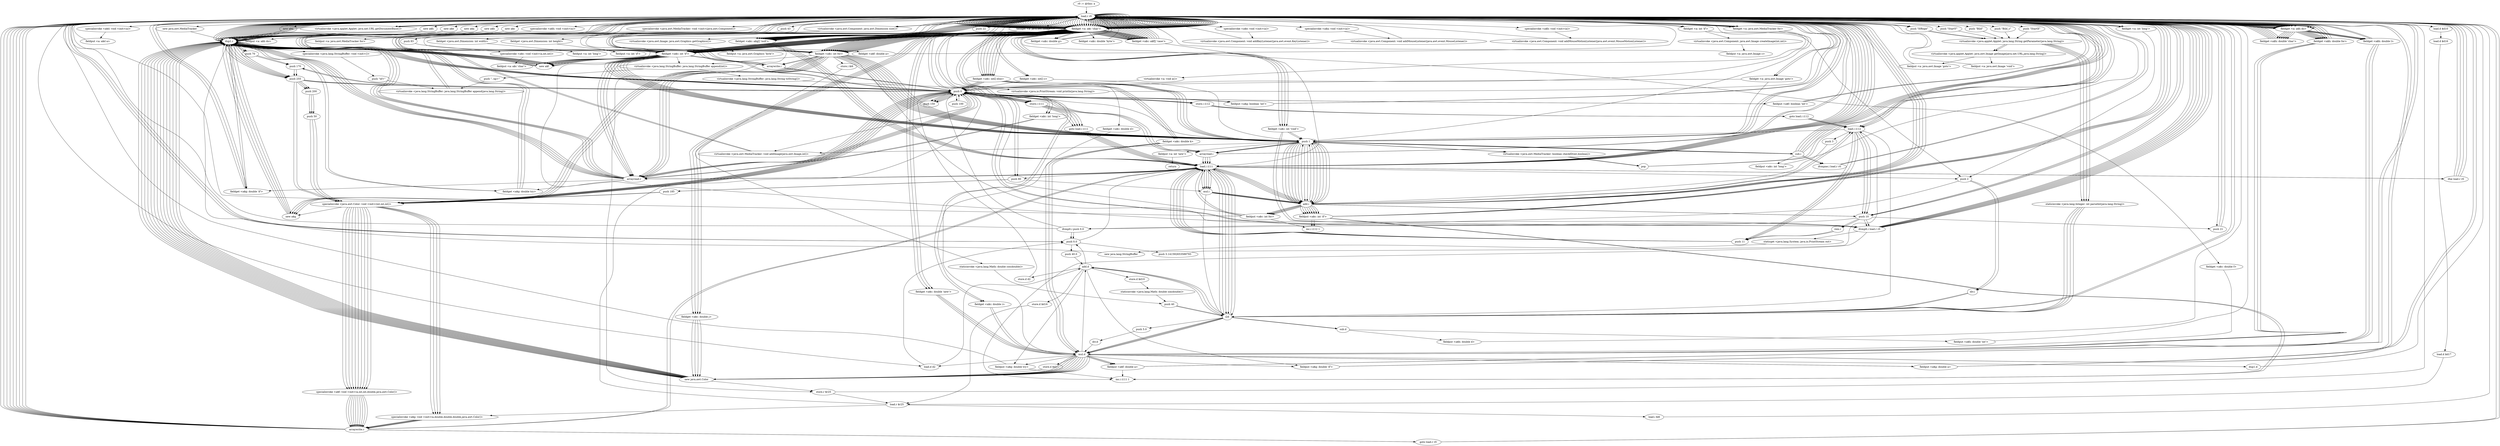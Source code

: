 digraph "" {
    "r0 := @this: a"
    "load.r r0"
    "r0 := @this: a"->"load.r r0";
    "load.r r0"->"load.r r0";
    "virtualinvoke <java.awt.Component: java.awt.Dimension size()>"
    "load.r r0"->"virtualinvoke <java.awt.Component: java.awt.Dimension size()>";
    "fieldget <java.awt.Dimension: int width>"
    "virtualinvoke <java.awt.Component: java.awt.Dimension size()>"->"fieldget <java.awt.Dimension: int width>";
    "fieldput <a: int 'long'>"
    "fieldget <java.awt.Dimension: int width>"->"fieldput <a: int 'long'>";
    "fieldput <a: int 'long'>"->"load.r r0";
    "load.r r0"->"load.r r0";
    "load.r r0"->"virtualinvoke <java.awt.Component: java.awt.Dimension size()>";
    "fieldget <java.awt.Dimension: int height>"
    "virtualinvoke <java.awt.Component: java.awt.Dimension size()>"->"fieldget <java.awt.Dimension: int height>";
    "fieldput <a: int 'if'>"
    "fieldget <java.awt.Dimension: int height>"->"fieldput <a: int 'if'>";
    "fieldput <a: int 'if'>"->"load.r r0";
    "new a$d"
    "load.r r0"->"new a$d";
    "dup1.r"
    "new a$d"->"dup1.r";
    "dup1.r"->"load.r r0";
    "specialinvoke <a$d: void <init>(a)>"
    "load.r r0"->"specialinvoke <a$d: void <init>(a)>";
    "fieldput <a: a$d a>"
    "specialinvoke <a$d: void <init>(a)>"->"fieldput <a: a$d a>";
    "fieldput <a: a$d a>"->"load.r r0";
    "load.r r0"->"load.r r0";
    "load.r r0"->"load.r r0";
    "fieldget <a: int 'long'>"
    "load.r r0"->"fieldget <a: int 'long'>";
    "fieldget <a: int 'long'>"->"load.r r0";
    "fieldget <a: int 'if'>"
    "load.r r0"->"fieldget <a: int 'if'>";
    "virtualinvoke <java.awt.Component: java.awt.Image createImage(int,int)>"
    "fieldget <a: int 'if'>"->"virtualinvoke <java.awt.Component: java.awt.Image createImage(int,int)>";
    "fieldput <a: java.awt.Image c>"
    "virtualinvoke <java.awt.Component: java.awt.Image createImage(int,int)>"->"fieldput <a: java.awt.Image c>";
    "fieldput <a: java.awt.Image c>"->"load.r r0";
    "load.r r0"->"load.r r0";
    "fieldget <a: java.awt.Image c>"
    "load.r r0"->"fieldget <a: java.awt.Image c>";
    "virtualinvoke <java.awt.Image: java.awt.Graphics getGraphics()>"
    "fieldget <a: java.awt.Image c>"->"virtualinvoke <java.awt.Image: java.awt.Graphics getGraphics()>";
    "fieldput <a: java.awt.Graphics 'byte'>"
    "virtualinvoke <java.awt.Image: java.awt.Graphics getGraphics()>"->"fieldput <a: java.awt.Graphics 'byte'>";
    "fieldput <a: java.awt.Graphics 'byte'>"->"load.r r0";
    "new a$h"
    "load.r r0"->"new a$h";
    "new a$h"->"dup1.r";
    "dup1.r"->"load.r r0";
    "specialinvoke <a$h: void <init>(a)>"
    "load.r r0"->"specialinvoke <a$h: void <init>(a)>";
    "fieldput <a: a$h do>"
    "specialinvoke <a$h: void <init>(a)>"->"fieldput <a: a$h do>";
    "fieldput <a: a$h do>"->"load.r r0";
    "new a$c"
    "load.r r0"->"new a$c";
    "new a$c"->"dup1.r";
    "dup1.r"->"load.r r0";
    "push 43"
    "load.r r0"->"push 43";
    "push 83"
    "push 43"->"push 83";
    "specialinvoke <a$c: void <init>(a,int,int)>"
    "push 83"->"specialinvoke <a$c: void <init>(a,int,int)>";
    "fieldput <a: a$c 'char'>"
    "specialinvoke <a$c: void <init>(a,int,int)>"->"fieldput <a: a$c 'char'>";
    "fieldput <a: a$c 'char'>"->"load.r r0";
    "new java.awt.MediaTracker"
    "load.r r0"->"new java.awt.MediaTracker";
    "new java.awt.MediaTracker"->"dup1.r";
    "dup1.r"->"load.r r0";
    "specialinvoke <java.awt.MediaTracker: void <init>(java.awt.Component)>"
    "load.r r0"->"specialinvoke <java.awt.MediaTracker: void <init>(java.awt.Component)>";
    "fieldput <a: java.awt.MediaTracker for>"
    "specialinvoke <java.awt.MediaTracker: void <init>(java.awt.Component)>"->"fieldput <a: java.awt.MediaTracker for>";
    "fieldput <a: java.awt.MediaTracker for>"->"load.r r0";
    "load.r r0"->"load.r r0";
    "load.r r0"->"load.r r0";
    "virtualinvoke <java.applet.Applet: java.net.URL getDocumentBase()>"
    "load.r r0"->"virtualinvoke <java.applet.Applet: java.net.URL getDocumentBase()>";
    "virtualinvoke <java.applet.Applet: java.net.URL getDocumentBase()>"->"load.r r0";
    "push \"Bild\""
    "load.r r0"->"push \"Bild\"";
    "virtualinvoke <java.applet.Applet: java.lang.String getParameter(java.lang.String)>"
    "push \"Bild\""->"virtualinvoke <java.applet.Applet: java.lang.String getParameter(java.lang.String)>";
    "virtualinvoke <java.applet.Applet: java.awt.Image getImage(java.net.URL,java.lang.String)>"
    "virtualinvoke <java.applet.Applet: java.lang.String getParameter(java.lang.String)>"->"virtualinvoke <java.applet.Applet: java.awt.Image getImage(java.net.URL,java.lang.String)>";
    "fieldput <a: java.awt.Image 'goto'>"
    "virtualinvoke <java.applet.Applet: java.awt.Image getImage(java.net.URL,java.lang.String)>"->"fieldput <a: java.awt.Image 'goto'>";
    "fieldput <a: java.awt.Image 'goto'>"->"load.r r0";
    "fieldget <a: java.awt.MediaTracker for>"
    "load.r r0"->"fieldget <a: java.awt.MediaTracker for>";
    "fieldget <a: java.awt.MediaTracker for>"->"load.r r0";
    "fieldget <a: java.awt.Image 'goto'>"
    "load.r r0"->"fieldget <a: java.awt.Image 'goto'>";
    "push 0"
    "fieldget <a: java.awt.Image 'goto'>"->"push 0";
    "virtualinvoke <java.awt.MediaTracker: void addImage(java.awt.Image,int)>"
    "push 0"->"virtualinvoke <java.awt.MediaTracker: void addImage(java.awt.Image,int)>";
    "virtualinvoke <java.awt.MediaTracker: void addImage(java.awt.Image,int)>"->"load.r r0";
    "load.r r0"->"fieldget <a: java.awt.MediaTracker for>";
    "fieldget <a: java.awt.MediaTracker for>"->"push 0";
    "push 1"
    "push 0"->"push 1";
    "virtualinvoke <java.awt.MediaTracker: boolean checkID(int,boolean)>"
    "push 1"->"virtualinvoke <java.awt.MediaTracker: boolean checkID(int,boolean)>";
    "pop"
    "virtualinvoke <java.awt.MediaTracker: boolean checkID(int,boolean)>"->"pop";
    "pop"->"load.r r0";
    "load.r r0"->"load.r r0";
    "load.r r0"->"load.r r0";
    "load.r r0"->"virtualinvoke <java.applet.Applet: java.net.URL getDocumentBase()>";
    "virtualinvoke <java.applet.Applet: java.net.URL getDocumentBase()>"->"load.r r0";
    "push \"Bild_c\""
    "load.r r0"->"push \"Bild_c\"";
    "push \"Bild_c\""->"virtualinvoke <java.applet.Applet: java.lang.String getParameter(java.lang.String)>";
    "virtualinvoke <java.applet.Applet: java.lang.String getParameter(java.lang.String)>"->"virtualinvoke <java.applet.Applet: java.awt.Image getImage(java.net.URL,java.lang.String)>";
    "fieldput <a: java.awt.Image 'void'>"
    "virtualinvoke <java.applet.Applet: java.awt.Image getImage(java.net.URL,java.lang.String)>"->"fieldput <a: java.awt.Image 'void'>";
    "fieldput <a: java.awt.Image 'void'>"->"load.r r0";
    "load.r r0"->"fieldget <a: java.awt.MediaTracker for>";
    "fieldget <a: java.awt.MediaTracker for>"->"load.r r0";
    "load.r r0"->"fieldget <a: java.awt.Image 'goto'>";
    "fieldget <a: java.awt.Image 'goto'>"->"push 1";
    "push 1"->"virtualinvoke <java.awt.MediaTracker: void addImage(java.awt.Image,int)>";
    "virtualinvoke <java.awt.MediaTracker: void addImage(java.awt.Image,int)>"->"load.r r0";
    "load.r r0"->"fieldget <a: java.awt.MediaTracker for>";
    "fieldget <a: java.awt.MediaTracker for>"->"push 1";
    "push 1"->"push 1";
    "push 1"->"virtualinvoke <java.awt.MediaTracker: boolean checkID(int,boolean)>";
    "virtualinvoke <java.awt.MediaTracker: boolean checkID(int,boolean)>"->"pop";
    "pop"->"load.r r0";
    "virtualinvoke <a: void a()>"
    "load.r r0"->"virtualinvoke <a: void a()>";
    "virtualinvoke <a: void a()>"->"push 0";
    "store.i i111"
    "push 0"->"store.i i111";
    "goto load.i i111"
    "store.i i111"->"goto load.i i111";
    "load.i i111"
    "goto load.i i111"->"load.i i111";
    "push 2"
    "load.i i111"->"push 2";
    "ifcmplt.i push 0.0"
    "push 2"->"ifcmplt.i push 0.0";
    "ifcmplt.i push 0.0"->"load.r r0";
    "fieldget <a: a$c 'char'>"
    "load.r r0"->"fieldget <a: a$c 'char'>";
    "fieldget <a$c: a$g[] 'null'>"
    "fieldget <a: a$c 'char'>"->"fieldget <a$c: a$g[] 'null'>";
    "fieldget <a$c: a$g[] 'null'>"->"load.r r0";
    "load.r r0"->"fieldget <a: a$c 'char'>";
    "fieldget <a$c: int for>"
    "fieldget <a: a$c 'char'>"->"fieldget <a$c: int for>";
    "new a$g"
    "fieldget <a$c: int for>"->"new a$g";
    "new a$g"->"dup1.r";
    "dup1.r"->"load.r r0";
    "push 0.0"
    "load.r r0"->"push 0.0";
    "push 40.0"
    "push 0.0"->"push 40.0";
    "add.d"
    "push 40.0"->"add.d";
    "add.d"->"push 0.0";
    "push 0.0"->"load.r r0";
    "fieldget <a: a$h do>"
    "load.r r0"->"fieldget <a: a$h do>";
    "fieldget <a$h: double for>"
    "fieldget <a: a$h do>"->"fieldget <a$h: double for>";
    "fieldget <a$h: double for>"->"load.r r0";
    "load.r r0"->"fieldget <a: a$c 'char'>";
    "fieldget <a$c: double f>"
    "fieldget <a: a$c 'char'>"->"fieldget <a$c: double f>";
    "mul.d"
    "fieldget <a$c: double f>"->"mul.d";
    "new java.awt.Color"
    "mul.d"->"new java.awt.Color";
    "new java.awt.Color"->"dup1.r";
    "dup1.r"->"push 0";
    "push 150"
    "push 0"->"push 150";
    "push 150"->"push 0";
    "specialinvoke <java.awt.Color: void <init>(int,int,int)>"
    "push 0"->"specialinvoke <java.awt.Color: void <init>(int,int,int)>";
    "specialinvoke <a$g: void <init>(a,double,double,double,java.awt.Color)>"
    "specialinvoke <java.awt.Color: void <init>(int,int,int)>"->"specialinvoke <a$g: void <init>(a,double,double,double,java.awt.Color)>";
    "arraywrite.r"
    "specialinvoke <a$g: void <init>(a,double,double,double,java.awt.Color)>"->"arraywrite.r";
    "arraywrite.r"->"load.r r0";
    "load.r r0"->"fieldget <a: a$c 'char'>";
    "fieldget <a: a$c 'char'>"->"dup1.r";
    "dup1.r"->"fieldget <a$c: int for>";
    "fieldget <a$c: int for>"->"push 1";
    "add.i"
    "push 1"->"add.i";
    "fieldput <a$c: int for>"
    "add.i"->"fieldput <a$c: int for>";
    "fieldput <a$c: int for>"->"load.r r0";
    "load.r r0"->"fieldget <a: a$c 'char'>";
    "fieldget <a: a$c 'char'>"->"load.r r0";
    "load.r r0"->"fieldget <a: a$c 'char'>";
    "fieldget <a: a$c 'char'>"->"fieldget <a$c: int for>";
    "fieldget <a$c: int for>"->"push 1";
    "sub.i"
    "push 1"->"sub.i";
    "fieldput <a$c: int 'long'>"
    "sub.i"->"fieldput <a$c: int 'long'>";
    "fieldput <a$c: int 'long'>"->"load.r r0";
    "load.r r0"->"fieldget <a: a$c 'char'>";
    "fieldget <a$c: a$f[] 'case'>"
    "fieldget <a: a$c 'char'>"->"fieldget <a$c: a$f[] 'case'>";
    "fieldget <a$c: a$f[] 'case'>"->"load.r r0";
    "load.r r0"->"fieldget <a: a$c 'char'>";
    "fieldget <a$c: int 'if'>"
    "fieldget <a: a$c 'char'>"->"fieldget <a$c: int 'if'>";
    "new a$f"
    "fieldget <a$c: int 'if'>"->"new a$f";
    "new a$f"->"dup1.r";
    "dup1.r"->"load.r r0";
    "push 10"
    "load.r r0"->"push 10";
    "push 10"->"load.r r0";
    "load.r r0"->"fieldget <a: a$c 'char'>";
    "fieldget <a: a$c 'char'>"->"fieldget <a$c: int for>";
    "fieldget <a$c: int for>"->"push 1";
    "push 1"->"sub.i";
    "sub.i"->"load.r r0";
    "load.r r0"->"fieldget <a: a$h do>";
    "fieldget <a$h: double 'char'>"
    "fieldget <a: a$h do>"->"fieldget <a$h: double 'char'>";
    "fieldget <a$h: double 'char'>"->"load.r r0";
    "load.r r0"->"fieldget <a: a$c 'char'>";
    "fieldget <a$c: double 'new'>"
    "fieldget <a: a$c 'char'>"->"fieldget <a$c: double 'new'>";
    "fieldget <a$c: double 'new'>"->"mul.d";
    "mul.d"->"new java.awt.Color";
    "new java.awt.Color"->"dup1.r";
    "push 255"
    "dup1.r"->"push 255";
    "push 255"->"push 0";
    "push 0"->"push 0";
    "push 0"->"specialinvoke <java.awt.Color: void <init>(int,int,int)>";
    "specialinvoke <a$f: void <init>(a,int,int,double,java.awt.Color)>"
    "specialinvoke <java.awt.Color: void <init>(int,int,int)>"->"specialinvoke <a$f: void <init>(a,int,int,double,java.awt.Color)>";
    "specialinvoke <a$f: void <init>(a,int,int,double,java.awt.Color)>"->"arraywrite.r";
    "arraywrite.r"->"load.r r0";
    "load.r r0"->"fieldget <a: a$c 'char'>";
    "fieldget <a: a$c 'char'>"->"dup1.r";
    "dup1.r"->"fieldget <a$c: int 'if'>";
    "fieldget <a$c: int 'if'>"->"push 1";
    "push 1"->"add.i";
    "fieldput <a$c: int 'if'>"
    "add.i"->"fieldput <a$c: int 'if'>";
    "fieldput <a$c: int 'if'>"->"load.r r0";
    "load.r r0"->"fieldget <a: a$c 'char'>";
    "fieldget <a: a$c 'char'>"->"fieldget <a$c: a$f[] 'case'>";
    "fieldget <a$c: a$f[] 'case'>"->"load.r r0";
    "load.r r0"->"fieldget <a: a$c 'char'>";
    "fieldget <a: a$c 'char'>"->"fieldget <a$c: int 'if'>";
    "fieldget <a$c: int 'if'>"->"new a$f";
    "new a$f"->"dup1.r";
    "dup1.r"->"load.r r0";
    "push 21"
    "load.r r0"->"push 21";
    "push 21"->"load.r r0";
    "load.r r0"->"fieldget <a: a$c 'char'>";
    "fieldget <a: a$c 'char'>"->"fieldget <a$c: int for>";
    "fieldget <a$c: int for>"->"push 1";
    "push 1"->"sub.i";
    "sub.i"->"load.r r0";
    "load.r r0"->"fieldget <a: a$h do>";
    "fieldget <a: a$h do>"->"fieldget <a$h: double 'char'>";
    "fieldget <a$h: double 'char'>"->"load.r r0";
    "load.r r0"->"fieldget <a: a$c 'char'>";
    "fieldget <a: a$c 'char'>"->"fieldget <a$c: double 'new'>";
    "fieldget <a$c: double 'new'>"->"mul.d";
    "mul.d"->"new java.awt.Color";
    "new java.awt.Color"->"dup1.r";
    "dup1.r"->"push 255";
    "push 255"->"push 0";
    "push 0"->"push 0";
    "push 0"->"specialinvoke <java.awt.Color: void <init>(int,int,int)>";
    "specialinvoke <java.awt.Color: void <init>(int,int,int)>"->"specialinvoke <a$f: void <init>(a,int,int,double,java.awt.Color)>";
    "specialinvoke <a$f: void <init>(a,int,int,double,java.awt.Color)>"->"arraywrite.r";
    "arraywrite.r"->"load.r r0";
    "load.r r0"->"fieldget <a: a$c 'char'>";
    "fieldget <a: a$c 'char'>"->"dup1.r";
    "dup1.r"->"fieldget <a$c: int 'if'>";
    "fieldget <a$c: int 'if'>"->"push 1";
    "push 1"->"add.i";
    "add.i"->"fieldput <a$c: int 'if'>";
    "fieldput <a$c: int 'if'>"->"load.r r0";
    "load.r r0"->"fieldget <a: a$c 'char'>";
    "fieldget <a: a$c 'char'>"->"fieldget <a$c: a$f[] 'case'>";
    "fieldget <a$c: a$f[] 'case'>"->"load.r r0";
    "load.r r0"->"fieldget <a: a$c 'char'>";
    "fieldget <a: a$c 'char'>"->"fieldget <a$c: int 'if'>";
    "fieldget <a$c: int 'if'>"->"new a$f";
    "new a$f"->"dup1.r";
    "dup1.r"->"load.r r0";
    "load.r r0"->"push 10";
    "push 10"->"push 21";
    "push 21"->"load.r r0";
    "load.r r0"->"fieldget <a: a$h do>";
    "fieldget <a: a$h do>"->"fieldget <a$h: double 'char'>";
    "fieldget <a$h: double 'char'>"->"load.r r0";
    "load.r r0"->"fieldget <a: a$c 'char'>";
    "fieldget <a: a$c 'char'>"->"fieldget <a$c: double 'new'>";
    "fieldget <a$c: double 'new'>"->"mul.d";
    "mul.d"->"new java.awt.Color";
    "new java.awt.Color"->"dup1.r";
    "dup1.r"->"push 255";
    "push 255"->"push 0";
    "push 0"->"push 0";
    "push 0"->"specialinvoke <java.awt.Color: void <init>(int,int,int)>";
    "specialinvoke <java.awt.Color: void <init>(int,int,int)>"->"specialinvoke <a$f: void <init>(a,int,int,double,java.awt.Color)>";
    "specialinvoke <a$f: void <init>(a,int,int,double,java.awt.Color)>"->"arraywrite.r";
    "arraywrite.r"->"load.r r0";
    "load.r r0"->"fieldget <a: a$c 'char'>";
    "fieldget <a: a$c 'char'>"->"dup1.r";
    "dup1.r"->"fieldget <a$c: int 'if'>";
    "fieldget <a$c: int 'if'>"->"push 1";
    "push 1"->"add.i";
    "add.i"->"fieldput <a$c: int 'if'>";
    "fieldput <a$c: int 'if'>"->"load.r r0";
    "load.r r0"->"fieldget <a: a$c 'char'>";
    "fieldget <a$c: int[] else>"
    "fieldget <a: a$c 'char'>"->"fieldget <a$c: int[] else>";
    "fieldget <a$c: int[] else>"->"push 0";
    "push 0"->"load.r r0";
    "load.r r0"->"fieldget <a: a$c 'char'>";
    "fieldget <a: a$c 'char'>"->"fieldget <a$c: int for>";
    "arraywrite.i"
    "fieldget <a$c: int for>"->"arraywrite.i";
    "arraywrite.i"->"load.r r0";
    "load.r r0"->"fieldget <a: a$c 'char'>";
    "fieldget <a$c: int[] c>"
    "fieldget <a: a$c 'char'>"->"fieldget <a$c: int[] c>";
    "fieldget <a$c: int[] c>"->"push 0";
    "push 0"->"load.r r0";
    "load.r r0"->"fieldget <a: a$c 'char'>";
    "fieldget <a: a$c 'char'>"->"fieldget <a$c: int 'if'>";
    "fieldget <a$c: int 'if'>"->"arraywrite.i";
    "arraywrite.i"->"push 0";
    "push 0"->"store.i i111";
    "store.i i111"->"goto load.i i111";
    "goto load.i i111"->"load.i i111";
    "load.i i111"->"load.r r0";
    "load.r r0"->"fieldget <a: a$c 'char'>";
    "fieldget <a$c: int 'void'>"
    "fieldget <a: a$c 'char'>"->"fieldget <a$c: int 'void'>";
    "ifcmplt.i load.r r0"
    "fieldget <a$c: int 'void'>"->"ifcmplt.i load.r r0";
    "ifcmplt.i load.r r0"->"load.r r0";
    "load.r r0"->"fieldget <a: a$c 'char'>";
    "fieldget <a: a$c 'char'>"->"fieldget <a$c: int[] else>";
    "fieldget <a$c: int[] else>"->"push 1";
    "push 1"->"load.r r0";
    "load.r r0"->"fieldget <a: a$c 'char'>";
    "fieldget <a: a$c 'char'>"->"fieldget <a$c: int for>";
    "fieldget <a$c: int for>"->"arraywrite.i";
    "arraywrite.i"->"load.r r0";
    "load.r r0"->"fieldget <a: a$c 'char'>";
    "fieldget <a: a$c 'char'>"->"fieldget <a$c: int[] c>";
    "fieldget <a$c: int[] c>"->"push 1";
    "push 1"->"load.r r0";
    "load.r r0"->"fieldget <a: a$c 'char'>";
    "fieldget <a: a$c 'char'>"->"fieldget <a$c: int 'if'>";
    "fieldget <a$c: int 'if'>"->"arraywrite.i";
    "arraywrite.i"->"push 0";
    "push 0"->"store.i i111";
    "store.i i111"->"goto load.i i111";
    "goto load.i i111"->"load.i i111";
    "load.i i111"->"load.r r0";
    "load.r r0"->"fieldget <a: a$c 'char'>";
    "fieldget <a: a$c 'char'>"->"fieldget <a$c: int 'void'>";
    "fieldget <a$c: int 'void'>"->"ifcmplt.i load.r r0";
    "ifcmplt.i load.r r0"->"push 0";
    "push 0"->"store.i i111";
    "store.i i111"->"goto load.i i111";
    "goto load.i i111"->"load.i i111";
    "load.i i111"->"load.r r0";
    "load.r r0"->"fieldget <a: a$c 'char'>";
    "fieldget <a: a$c 'char'>"->"fieldget <a$c: int for>";
    "fieldget <a$c: int for>"->"ifcmplt.i load.r r0";
    "ifcmplt.i load.r r0"->"push 0";
    "push 0"->"store.i i111";
    "store.i i111"->"goto load.i i111";
    "goto load.i i111"->"load.i i111";
    "load.i i111"->"load.r r0";
    "load.r r0"->"fieldget <a: a$c 'char'>";
    "fieldget <a: a$c 'char'>"->"fieldget <a$c: int 'if'>";
    "fieldget <a$c: int 'if'>"->"ifcmplt.i load.r r0";
    "staticget <java.lang.System: java.io.PrintStream out>"
    "ifcmplt.i load.r r0"->"staticget <java.lang.System: java.io.PrintStream out>";
    "new java.lang.StringBuffer"
    "staticget <java.lang.System: java.io.PrintStream out>"->"new java.lang.StringBuffer";
    "new java.lang.StringBuffer"->"dup1.r";
    "specialinvoke <java.lang.StringBuffer: void <init>()>"
    "dup1.r"->"specialinvoke <java.lang.StringBuffer: void <init>()>";
    "push \"nf=\""
    "specialinvoke <java.lang.StringBuffer: void <init>()>"->"push \"nf=\"";
    "virtualinvoke <java.lang.StringBuffer: java.lang.StringBuffer append(java.lang.String)>"
    "push \"nf=\""->"virtualinvoke <java.lang.StringBuffer: java.lang.StringBuffer append(java.lang.String)>";
    "virtualinvoke <java.lang.StringBuffer: java.lang.StringBuffer append(java.lang.String)>"->"load.r r0";
    "load.r r0"->"fieldget <a: a$c 'char'>";
    "fieldget <a: a$c 'char'>"->"fieldget <a$c: int 'if'>";
    "virtualinvoke <java.lang.StringBuffer: java.lang.StringBuffer append(int)>"
    "fieldget <a$c: int 'if'>"->"virtualinvoke <java.lang.StringBuffer: java.lang.StringBuffer append(int)>";
    "push \", np=\""
    "virtualinvoke <java.lang.StringBuffer: java.lang.StringBuffer append(int)>"->"push \", np=\"";
    "push \", np=\""->"virtualinvoke <java.lang.StringBuffer: java.lang.StringBuffer append(java.lang.String)>";
    "virtualinvoke <java.lang.StringBuffer: java.lang.StringBuffer append(java.lang.String)>"->"load.r r0";
    "load.r r0"->"fieldget <a: a$c 'char'>";
    "fieldget <a: a$c 'char'>"->"fieldget <a$c: int for>";
    "fieldget <a$c: int for>"->"virtualinvoke <java.lang.StringBuffer: java.lang.StringBuffer append(int)>";
    "virtualinvoke <java.lang.StringBuffer: java.lang.String toString()>"
    "virtualinvoke <java.lang.StringBuffer: java.lang.StringBuffer append(int)>"->"virtualinvoke <java.lang.StringBuffer: java.lang.String toString()>";
    "virtualinvoke <java.io.PrintStream: void println(java.lang.String)>"
    "virtualinvoke <java.lang.StringBuffer: java.lang.String toString()>"->"virtualinvoke <java.io.PrintStream: void println(java.lang.String)>";
    "virtualinvoke <java.io.PrintStream: void println(java.lang.String)>"->"load.r r0";
    "load.r r0"->"fieldget <a: a$h do>";
    "fieldget <a: a$h do>"->"load.r r0";
    "load.r r0"->"fieldget <a: a$c 'char'>";
    "fieldget <a: a$c 'char'>"->"fieldget <a$c: a$g[] 'null'>";
    "fieldget <a$c: a$g[] 'null'>"->"load.r r0";
    "load.r r0"->"fieldget <a: a$c 'char'>";
    "fieldget <a$c: int 'long'>"
    "fieldget <a: a$c 'char'>"->"fieldget <a$c: int 'long'>";
    "arrayread.r"
    "fieldget <a$c: int 'long'>"->"arrayread.r";
    "fieldget <a$g: double 'if'>"
    "arrayread.r"->"fieldget <a$g: double 'if'>";
    "fieldget <a$g: double 'if'>"->"load.r r0";
    "load.r r0"->"fieldget <a: int 'long'>";
    "fieldget <a: int 'long'>"->"push 2";
    "div.i"
    "push 2"->"div.i";
    "i2d"
    "div.i"->"i2d";
    "sub.d"
    "i2d"->"sub.d";
    "fieldput <a$h: double d>"
    "sub.d"->"fieldput <a$h: double d>";
    "fieldput <a$h: double d>"->"load.r r0";
    "load.r r0"->"fieldget <a: a$h do>";
    "fieldget <a: a$h do>"->"load.r r0";
    "load.r r0"->"fieldget <a: a$c 'char'>";
    "fieldget <a: a$c 'char'>"->"fieldget <a$c: a$g[] 'null'>";
    "fieldget <a$c: a$g[] 'null'>"->"load.r r0";
    "load.r r0"->"fieldget <a: a$c 'char'>";
    "fieldget <a: a$c 'char'>"->"fieldget <a$c: int 'long'>";
    "fieldget <a$c: int 'long'>"->"arrayread.r";
    "fieldget <a$g: double try>"
    "arrayread.r"->"fieldget <a$g: double try>";
    "fieldget <a$g: double try>"->"load.r r0";
    "load.r r0"->"fieldget <a: int 'if'>";
    "fieldget <a: int 'if'>"->"push 2";
    "push 2"->"div.i";
    "div.i"->"i2d";
    "i2d"->"sub.d";
    "fieldput <a$h: double 'int'>"
    "sub.d"->"fieldput <a$h: double 'int'>";
    "fieldput <a$h: double 'int'>"->"load.r r0";
    "new a$e"
    "load.r r0"->"new a$e";
    "new a$e"->"dup1.r";
    "dup1.r"->"load.r r0";
    "specialinvoke <a$e: void <init>(a)>"
    "load.r r0"->"specialinvoke <a$e: void <init>(a)>";
    "virtualinvoke <java.awt.Component: void addKeyListener(java.awt.event.KeyListener)>"
    "specialinvoke <a$e: void <init>(a)>"->"virtualinvoke <java.awt.Component: void addKeyListener(java.awt.event.KeyListener)>";
    "virtualinvoke <java.awt.Component: void addKeyListener(java.awt.event.KeyListener)>"->"load.r r0";
    "new a$a"
    "load.r r0"->"new a$a";
    "new a$a"->"dup1.r";
    "dup1.r"->"load.r r0";
    "specialinvoke <a$a: void <init>(a)>"
    "load.r r0"->"specialinvoke <a$a: void <init>(a)>";
    "virtualinvoke <java.awt.Component: void addMouseListener(java.awt.event.MouseListener)>"
    "specialinvoke <a$a: void <init>(a)>"->"virtualinvoke <java.awt.Component: void addMouseListener(java.awt.event.MouseListener)>";
    "virtualinvoke <java.awt.Component: void addMouseListener(java.awt.event.MouseListener)>"->"load.r r0";
    "new a$b"
    "load.r r0"->"new a$b";
    "new a$b"->"dup1.r";
    "dup1.r"->"load.r r0";
    "specialinvoke <a$b: void <init>(a)>"
    "load.r r0"->"specialinvoke <a$b: void <init>(a)>";
    "virtualinvoke <java.awt.Component: void addMouseMotionListener(java.awt.event.MouseMotionListener)>"
    "specialinvoke <a$b: void <init>(a)>"->"virtualinvoke <java.awt.Component: void addMouseMotionListener(java.awt.event.MouseMotionListener)>";
    "virtualinvoke <java.awt.Component: void addMouseMotionListener(java.awt.event.MouseMotionListener)>"->"load.r r0";
    "load.r r0"->"push 1";
    "fieldput <a: int 'new'>"
    "push 1"->"fieldput <a: int 'new'>";
    "return"
    "fieldput <a: int 'new'>"->"return";
    "ifcmplt.i load.r r0"->"load.r r0";
    "load.r r0"->"fieldget <a: a$c 'char'>";
    "fieldget <a: a$c 'char'>"->"fieldget <a$c: a$f[] 'case'>";
    "fieldget <a$c: a$f[] 'case'>"->"load.i i111";
    "load.i i111"->"arrayread.r";
    "arrayread.r"->"dup1.r";
    "fieldget <a$f: double a>"
    "dup1.r"->"fieldget <a$f: double a>";
    "fieldget <a$f: double a>"->"load.r r0";
    "load.r r0"->"fieldget <a: a$h do>";
    "fieldget <a$h: double l>"
    "fieldget <a: a$h do>"->"fieldget <a$h: double l>";
    "fieldget <a$h: double l>"->"mul.d";
    "fieldput <a$f: double a>"
    "mul.d"->"fieldput <a$f: double a>";
    "inc.i i111 1"
    "fieldput <a$f: double a>"->"inc.i i111 1";
    "ifcmplt.i load.r r0"->"load.r r0";
    "load.r r0"->"fieldget <a: a$c 'char'>";
    "fieldget <a: a$c 'char'>"->"fieldget <a$c: a$g[] 'null'>";
    "fieldget <a$c: a$g[] 'null'>"->"load.i i111";
    "load.i i111"->"arrayread.r";
    "arrayread.r"->"dup1.r";
    "dup1.r"->"fieldget <a$g: double 'if'>";
    "fieldget <a$g: double 'if'>"->"load.r r0";
    "load.r r0"->"fieldget <a: a$h do>";
    "fieldget <a: a$h do>"->"fieldget <a$h: double l>";
    "fieldget <a$h: double l>"->"mul.d";
    "fieldput <a$g: double 'if'>"
    "mul.d"->"fieldput <a$g: double 'if'>";
    "fieldput <a$g: double 'if'>"->"load.r r0";
    "load.r r0"->"fieldget <a: a$c 'char'>";
    "fieldget <a: a$c 'char'>"->"fieldget <a$c: a$g[] 'null'>";
    "fieldget <a$c: a$g[] 'null'>"->"load.i i111";
    "load.i i111"->"arrayread.r";
    "arrayread.r"->"dup1.r";
    "dup1.r"->"fieldget <a$g: double try>";
    "fieldget <a$g: double try>"->"load.r r0";
    "load.r r0"->"fieldget <a: a$h do>";
    "fieldget <a: a$h do>"->"fieldget <a$h: double l>";
    "fieldget <a$h: double l>"->"mul.d";
    "fieldput <a$g: double try>"
    "mul.d"->"fieldput <a$g: double try>";
    "fieldput <a$g: double try>"->"load.r r0";
    "load.r r0"->"fieldget <a: a$c 'char'>";
    "fieldget <a: a$c 'char'>"->"fieldget <a$c: a$g[] 'null'>";
    "fieldget <a$c: a$g[] 'null'>"->"load.i i111";
    "load.i i111"->"arrayread.r";
    "arrayread.r"->"dup1.r";
    "dup1.r"->"fieldget <a$g: double 'if'>";
    "fieldget <a$g: double 'if'>"->"load.r r0";
    "push \"StartX\""
    "load.r r0"->"push \"StartX\"";
    "push \"StartX\""->"virtualinvoke <java.applet.Applet: java.lang.String getParameter(java.lang.String)>";
    "staticinvoke <java.lang.Integer: int parseInt(java.lang.String)>"
    "virtualinvoke <java.applet.Applet: java.lang.String getParameter(java.lang.String)>"->"staticinvoke <java.lang.Integer: int parseInt(java.lang.String)>";
    "staticinvoke <java.lang.Integer: int parseInt(java.lang.String)>"->"i2d";
    "i2d"->"add.d";
    "add.d"->"fieldput <a$g: double 'if'>";
    "fieldput <a$g: double 'if'>"->"load.r r0";
    "load.r r0"->"fieldget <a: a$c 'char'>";
    "fieldget <a: a$c 'char'>"->"fieldget <a$c: a$g[] 'null'>";
    "fieldget <a$c: a$g[] 'null'>"->"load.i i111";
    "load.i i111"->"arrayread.r";
    "arrayread.r"->"dup1.r";
    "dup1.r"->"fieldget <a$g: double try>";
    "fieldget <a$g: double try>"->"load.r r0";
    "push \"StartY\""
    "load.r r0"->"push \"StartY\"";
    "push \"StartY\""->"virtualinvoke <java.applet.Applet: java.lang.String getParameter(java.lang.String)>";
    "virtualinvoke <java.applet.Applet: java.lang.String getParameter(java.lang.String)>"->"staticinvoke <java.lang.Integer: int parseInt(java.lang.String)>";
    "staticinvoke <java.lang.Integer: int parseInt(java.lang.String)>"->"i2d";
    "i2d"->"add.d";
    "add.d"->"fieldput <a$g: double try>";
    "fieldput <a$g: double try>"->"inc.i i111 1";
    "ifcmplt.i load.r r0"->"load.r r0";
    "load.r r0"->"fieldget <a: a$c 'char'>";
    "fieldget <a: a$c 'char'>"->"fieldget <a$c: a$g[] 'null'>";
    "fieldget <a$c: a$g[] 'null'>"->"load.r r0";
    "load.r r0"->"fieldget <a: a$c 'char'>";
    "fieldget <a: a$c 'char'>"->"fieldget <a$c: int for>";
    "fieldget <a$c: int for>"->"new a$g";
    "new a$g"->"dup1.r";
    "dup1.r"->"load.r r0";
    "load.r r0"->"load.i i111";
    "load.i i111"->"i2d";
    "i2d"->"load.i i111";
    "load.i i111"->"i2d";
    "i2d"->"load.r r0";
    "load.r r0"->"fieldget <a: a$c 'char'>";
    "fieldget <a$c: double g>"
    "fieldget <a: a$c 'char'>"->"fieldget <a$c: double g>";
    "fieldget <a$c: double g>"->"load.r r0";
    "load.r r0"->"fieldget <a: a$h do>";
    "fieldget <a: a$h do>"->"fieldget <a$h: double for>";
    "fieldget <a$h: double for>"->"mul.d";
    "mul.d"->"new java.awt.Color";
    "new java.awt.Color"->"dup1.r";
    "dup1.r"->"push 0";
    "push 170"
    "push 0"->"push 170";
    "push 170"->"push 0";
    "push 0"->"specialinvoke <java.awt.Color: void <init>(int,int,int)>";
    "specialinvoke <java.awt.Color: void <init>(int,int,int)>"->"specialinvoke <a$g: void <init>(a,double,double,double,java.awt.Color)>";
    "specialinvoke <a$g: void <init>(a,double,double,double,java.awt.Color)>"->"arraywrite.r";
    "arraywrite.r"->"load.i i111";
    "load.i i111"->"load.r r0";
    "load.r r0"->"fieldget <a: a$c 'char'>";
    "fieldget <a: a$c 'char'>"->"fieldget <a$c: int 'void'>";
    "fieldget <a$c: int 'void'>"->"push 1";
    "push 1"->"sub.i";
    "ifcmpne.i load.r r0"
    "sub.i"->"ifcmpne.i load.r r0";
    "ifcmpne.i load.r r0"->"load.r r0";
    "load.r r0"->"fieldget <a: a$c 'char'>";
    "fieldget <a: a$c 'char'>"->"fieldget <a$c: a$g[] 'null'>";
    "fieldget <a$c: a$g[] 'null'>"->"load.r r0";
    "load.r r0"->"fieldget <a: a$c 'char'>";
    "fieldget <a: a$c 'char'>"->"fieldget <a$c: int for>";
    "fieldget <a$c: int for>"->"arrayread.r";
    "arrayread.r"->"load.r r0";
    "load.r r0"->"fieldget <a: a$h do>";
    "fieldget <a: a$h do>"->"fieldget <a$h: double for>";
    "fieldget <a$h: double for>"->"load.r r0";
    "load.r r0"->"fieldget <a: a$c 'char'>";
    "fieldget <a$c: double i>"
    "fieldget <a: a$c 'char'>"->"fieldget <a$c: double i>";
    "fieldget <a$c: double i>"->"mul.d";
    "fieldput <a$g: double a>"
    "mul.d"->"fieldput <a$g: double a>";
    "fieldput <a$g: double a>"->"load.r r0";
    "load.r r0"->"fieldget <a: a$c 'char'>";
    "fieldget <a: a$c 'char'>"->"fieldget <a$c: a$g[] 'null'>";
    "fieldget <a$c: a$g[] 'null'>"->"load.r r0";
    "load.r r0"->"fieldget <a: a$c 'char'>";
    "fieldget <a: a$c 'char'>"->"fieldget <a$c: int for>";
    "fieldget <a$c: int for>"->"arrayread.r";
    "arrayread.r"->"push 0";
    "fieldput <a$g: boolean 'int'>"
    "push 0"->"fieldput <a$g: boolean 'int'>";
    "fieldput <a$g: boolean 'int'>"->"load.r r0";
    "load.r r0"->"fieldget <a: a$c 'char'>";
    "fieldget <a: a$c 'char'>"->"dup1.r";
    "dup1.r"->"fieldget <a$c: int for>";
    "fieldget <a$c: int for>"->"push 1";
    "push 1"->"add.i";
    "add.i"->"fieldput <a$c: int for>";
    "fieldput <a$c: int for>"->"load.i i111";
    "ifne load.r r0"
    "load.i i111"->"ifne load.r r0";
    "ifne load.r r0"->"load.r r0";
    "load.r r0"->"fieldget <a: a$c 'char'>";
    "fieldget <a: a$c 'char'>"->"fieldget <a$c: a$f[] 'case'>";
    "fieldget <a$c: a$f[] 'case'>"->"load.r r0";
    "load.r r0"->"fieldget <a: a$c 'char'>";
    "fieldget <a: a$c 'char'>"->"fieldget <a$c: int 'if'>";
    "fieldget <a$c: int 'if'>"->"new a$f";
    "new a$f"->"dup1.r";
    "dup1.r"->"load.r r0";
    "push 22"
    "load.r r0"->"push 22";
    "push 22"->"load.r r0";
    "load.r r0"->"fieldget <a: a$c 'char'>";
    "fieldget <a: a$c 'char'>"->"fieldget <a$c: int[] else>";
    "fieldget <a$c: int[] else>"->"push 1";
    "arrayread.i"
    "push 1"->"arrayread.i";
    "arrayread.i"->"load.r r0";
    "load.r r0"->"fieldget <a: a$c 'char'>";
    "fieldget <a$c: double j>"
    "fieldget <a: a$c 'char'>"->"fieldget <a$c: double j>";
    "fieldget <a$c: double j>"->"new java.awt.Color";
    "new java.awt.Color"->"dup1.r";
    "push 70"
    "dup1.r"->"push 70";
    "push 70"->"push 170";
    "push 170"->"push 255";
    "push 255"->"specialinvoke <java.awt.Color: void <init>(int,int,int)>";
    "specialinvoke <java.awt.Color: void <init>(int,int,int)>"->"specialinvoke <a$f: void <init>(a,int,int,double,java.awt.Color)>";
    "specialinvoke <a$f: void <init>(a,int,int,double,java.awt.Color)>"->"arraywrite.r";
    "goto load.r r0"
    "arraywrite.r"->"goto load.r r0";
    "goto load.r r0"->"load.r r0";
    "load.r r0"->"fieldget <a: a$c 'char'>";
    "fieldget <a: a$c 'char'>"->"fieldget <a$c: a$f[] 'case'>";
    "fieldget <a$c: a$f[] 'case'>"->"load.r r0";
    "load.r r0"->"fieldget <a: a$c 'char'>";
    "fieldget <a: a$c 'char'>"->"fieldget <a$c: int 'if'>";
    "fieldget <a$c: int 'if'>"->"arrayread.r";
    "arrayread.r"->"load.r r0";
    "load.r r0"->"fieldget <a: a$h do>";
    "fieldget <a: a$h do>"->"fieldget <a$h: double l>";
    "fieldget <a$h: double l>"->"load.r r0";
    "push \"l0Rope\""
    "load.r r0"->"push \"l0Rope\"";
    "push \"l0Rope\""->"virtualinvoke <java.applet.Applet: java.lang.String getParameter(java.lang.String)>";
    "virtualinvoke <java.applet.Applet: java.lang.String getParameter(java.lang.String)>"->"staticinvoke <java.lang.Integer: int parseInt(java.lang.String)>";
    "staticinvoke <java.lang.Integer: int parseInt(java.lang.String)>"->"i2d";
    "i2d"->"mul.d";
    "mul.d"->"fieldput <a$f: double a>";
    "fieldput <a$f: double a>"->"load.r r0";
    "load.r r0"->"fieldget <a: a$c 'char'>";
    "fieldget <a: a$c 'char'>"->"fieldget <a$c: a$f[] 'case'>";
    "fieldget <a$c: a$f[] 'case'>"->"load.r r0";
    "load.r r0"->"fieldget <a: a$c 'char'>";
    "fieldget <a: a$c 'char'>"->"fieldget <a$c: int 'if'>";
    "fieldget <a$c: int 'if'>"->"arrayread.r";
    "arrayread.r"->"push 0";
    "fieldput <a$f: boolean 'int'>"
    "push 0"->"fieldput <a$f: boolean 'int'>";
    "fieldput <a$f: boolean 'int'>"->"load.r r0";
    "load.r r0"->"fieldget <a: a$c 'char'>";
    "fieldget <a: a$c 'char'>"->"dup1.r";
    "dup1.r"->"fieldget <a$c: int 'if'>";
    "fieldget <a$c: int 'if'>"->"push 1";
    "push 1"->"add.i";
    "add.i"->"fieldput <a$c: int 'if'>";
    "fieldput <a$c: int 'if'>"->"inc.i i111 1";
    "ifne load.r r0"->"load.r r0";
    "load.r r0"->"fieldget <a: a$c 'char'>";
    "fieldget <a: a$c 'char'>"->"fieldget <a$c: a$f[] 'case'>";
    "fieldget <a$c: a$f[] 'case'>"->"load.r r0";
    "load.r r0"->"fieldget <a: a$c 'char'>";
    "fieldget <a: a$c 'char'>"->"fieldget <a$c: int 'if'>";
    "fieldget <a$c: int 'if'>"->"new a$f";
    "new a$f"->"dup1.r";
    "dup1.r"->"load.r r0";
    "load.r r0"->"load.r r0";
    "load.r r0"->"fieldget <a: a$c 'char'>";
    "fieldget <a: a$c 'char'>"->"fieldget <a$c: int[] else>";
    "fieldget <a$c: int[] else>"->"push 1";
    "push 1"->"arrayread.i";
    "arrayread.i"->"load.i i111";
    "load.i i111"->"add.i";
    "add.i"->"push 1";
    "push 1"->"sub.i";
    "sub.i"->"load.r r0";
    "load.r r0"->"fieldget <a: a$c 'char'>";
    "fieldget <a: a$c 'char'>"->"fieldget <a$c: int[] else>";
    "fieldget <a$c: int[] else>"->"push 1";
    "push 1"->"arrayread.i";
    "arrayread.i"->"load.i i111";
    "load.i i111"->"add.i";
    "add.i"->"load.r r0";
    "load.r r0"->"fieldget <a: a$c 'char'>";
    "fieldget <a: a$c 'char'>"->"fieldget <a$c: double j>";
    "fieldget <a$c: double j>"->"new java.awt.Color";
    "new java.awt.Color"->"dup1.r";
    "dup1.r"->"push 70";
    "push 70"->"push 170";
    "push 170"->"push 255";
    "push 255"->"specialinvoke <java.awt.Color: void <init>(int,int,int)>";
    "specialinvoke <java.awt.Color: void <init>(int,int,int)>"->"specialinvoke <a$f: void <init>(a,int,int,double,java.awt.Color)>";
    "specialinvoke <a$f: void <init>(a,int,int,double,java.awt.Color)>"->"arraywrite.r";
    "ifcmplt.i load.r r0"->"load.r r0";
    "load.r r0"->"fieldget <a: a$c 'char'>";
    "fieldget <a: a$c 'char'>"->"fieldget <a$c: a$g[] 'null'>";
    "fieldget <a$c: a$g[] 'null'>"->"load.r r0";
    "load.r r0"->"fieldget <a: a$c 'char'>";
    "fieldget <a: a$c 'char'>"->"fieldget <a$c: int for>";
    "fieldget <a$c: int for>"->"new a$g";
    "new a$g"->"dup1.r";
    "dup1.r"->"load.r r0";
    "load.r r0"->"load.i i111";
    "load.i i111"->"i2d";
    "i2d"->"load.i i111";
    "load.i i111"->"i2d";
    "i2d"->"load.r r0";
    "load.r r0"->"fieldget <a: a$c 'char'>";
    "fieldget <a: a$c 'char'>"->"fieldget <a$c: double g>";
    "fieldget <a$c: double g>"->"load.r r0";
    "load.r r0"->"fieldget <a: a$h do>";
    "fieldget <a: a$h do>"->"fieldget <a$h: double for>";
    "fieldget <a$h: double for>"->"mul.d";
    "mul.d"->"new java.awt.Color";
    "new java.awt.Color"->"dup1.r";
    "dup1.r"->"push 0";
    "push 100"
    "push 0"->"push 100";
    "push 100"->"push 0";
    "push 0"->"specialinvoke <java.awt.Color: void <init>(int,int,int)>";
    "specialinvoke <java.awt.Color: void <init>(int,int,int)>"->"specialinvoke <a$g: void <init>(a,double,double,double,java.awt.Color)>";
    "specialinvoke <a$g: void <init>(a,double,double,double,java.awt.Color)>"->"arraywrite.r";
    "arraywrite.r"->"load.i i111";
    "load.i i111"->"load.r r0";
    "load.r r0"->"fieldget <a: a$c 'char'>";
    "fieldget <a: a$c 'char'>"->"fieldget <a$c: int 'void'>";
    "fieldget <a$c: int 'void'>"->"push 1";
    "push 1"->"sub.i";
    "sub.i"->"ifcmpne.i load.r r0";
    "ifcmpne.i load.r r0"->"load.r r0";
    "load.r r0"->"fieldget <a: a$c 'char'>";
    "fieldget <a: a$c 'char'>"->"fieldget <a$c: a$g[] 'null'>";
    "fieldget <a$c: a$g[] 'null'>"->"load.r r0";
    "load.r r0"->"fieldget <a: a$c 'char'>";
    "fieldget <a: a$c 'char'>"->"fieldget <a$c: int for>";
    "fieldget <a$c: int for>"->"arrayread.r";
    "arrayread.r"->"load.r r0";
    "load.r r0"->"fieldget <a: a$h do>";
    "fieldget <a: a$h do>"->"fieldget <a$h: double for>";
    "fieldget <a$h: double for>"->"load.r r0";
    "load.r r0"->"fieldget <a: a$c 'char'>";
    "fieldget <a: a$c 'char'>"->"fieldget <a$c: double i>";
    "fieldget <a$c: double i>"->"mul.d";
    "mul.d"->"fieldput <a$g: double a>";
    "fieldput <a$g: double a>"->"load.r r0";
    "load.r r0"->"fieldget <a: a$c 'char'>";
    "fieldget <a: a$c 'char'>"->"fieldget <a$c: a$g[] 'null'>";
    "fieldget <a$c: a$g[] 'null'>"->"load.r r0";
    "load.r r0"->"fieldget <a: a$c 'char'>";
    "fieldget <a: a$c 'char'>"->"fieldget <a$c: int for>";
    "fieldget <a$c: int for>"->"arrayread.r";
    "arrayread.r"->"push 0";
    "push 0"->"fieldput <a$g: boolean 'int'>";
    "fieldput <a$g: boolean 'int'>"->"load.r r0";
    "load.r r0"->"fieldget <a: a$c 'char'>";
    "fieldget <a: a$c 'char'>"->"dup1.r";
    "dup1.r"->"fieldget <a$c: int for>";
    "fieldget <a$c: int for>"->"push 1";
    "push 1"->"add.i";
    "add.i"->"fieldput <a$c: int for>";
    "fieldput <a$c: int for>"->"load.i i111";
    "load.i i111"->"ifne load.r r0";
    "ifne load.r r0"->"load.r r0";
    "load.r r0"->"fieldget <a: a$c 'char'>";
    "fieldget <a: a$c 'char'>"->"fieldget <a$c: a$f[] 'case'>";
    "fieldget <a$c: a$f[] 'case'>"->"load.r r0";
    "load.r r0"->"fieldget <a: a$c 'char'>";
    "fieldget <a: a$c 'char'>"->"fieldget <a$c: int 'if'>";
    "fieldget <a$c: int 'if'>"->"new a$f";
    "new a$f"->"dup1.r";
    "dup1.r"->"load.r r0";
    "load.r r0"->"push 22";
    "push 22"->"load.r r0";
    "load.r r0"->"fieldget <a: a$c 'char'>";
    "fieldget <a: a$c 'char'>"->"fieldget <a$c: int[] else>";
    "fieldget <a$c: int[] else>"->"push 0";
    "push 0"->"arrayread.i";
    "arrayread.i"->"load.r r0";
    "load.r r0"->"fieldget <a: a$c 'char'>";
    "fieldget <a: a$c 'char'>"->"fieldget <a$c: double j>";
    "fieldget <a$c: double j>"->"new java.awt.Color";
    "new java.awt.Color"->"dup1.r";
    "dup1.r"->"push 0";
    "push 80"
    "push 0"->"push 80";
    "push 185"
    "push 80"->"push 185";
    "push 185"->"specialinvoke <java.awt.Color: void <init>(int,int,int)>";
    "specialinvoke <java.awt.Color: void <init>(int,int,int)>"->"specialinvoke <a$f: void <init>(a,int,int,double,java.awt.Color)>";
    "specialinvoke <a$f: void <init>(a,int,int,double,java.awt.Color)>"->"arraywrite.r";
    "arraywrite.r"->"goto load.r r0";
    "goto load.r r0"->"load.r r0";
    "load.r r0"->"fieldget <a: a$c 'char'>";
    "fieldget <a: a$c 'char'>"->"fieldget <a$c: a$f[] 'case'>";
    "fieldget <a$c: a$f[] 'case'>"->"load.r r0";
    "load.r r0"->"fieldget <a: a$c 'char'>";
    "fieldget <a: a$c 'char'>"->"fieldget <a$c: int 'if'>";
    "fieldget <a$c: int 'if'>"->"arrayread.r";
    "arrayread.r"->"load.r r0";
    "load.r r0"->"fieldget <a: a$h do>";
    "fieldget <a: a$h do>"->"fieldget <a$h: double l>";
    "fieldget <a$h: double l>"->"load.r r0";
    "load.r r0"->"push \"l0Rope\"";
    "push \"l0Rope\""->"virtualinvoke <java.applet.Applet: java.lang.String getParameter(java.lang.String)>";
    "virtualinvoke <java.applet.Applet: java.lang.String getParameter(java.lang.String)>"->"staticinvoke <java.lang.Integer: int parseInt(java.lang.String)>";
    "staticinvoke <java.lang.Integer: int parseInt(java.lang.String)>"->"i2d";
    "i2d"->"mul.d";
    "mul.d"->"fieldput <a$f: double a>";
    "fieldput <a$f: double a>"->"load.r r0";
    "load.r r0"->"fieldget <a: a$c 'char'>";
    "fieldget <a: a$c 'char'>"->"fieldget <a$c: a$f[] 'case'>";
    "fieldget <a$c: a$f[] 'case'>"->"load.r r0";
    "load.r r0"->"fieldget <a: a$c 'char'>";
    "fieldget <a: a$c 'char'>"->"fieldget <a$c: int 'if'>";
    "fieldget <a$c: int 'if'>"->"arrayread.r";
    "arrayread.r"->"push 0";
    "push 0"->"fieldput <a$f: boolean 'int'>";
    "fieldput <a$f: boolean 'int'>"->"load.r r0";
    "load.r r0"->"fieldget <a: a$c 'char'>";
    "fieldget <a: a$c 'char'>"->"dup1.r";
    "dup1.r"->"fieldget <a$c: int 'if'>";
    "fieldget <a$c: int 'if'>"->"push 1";
    "push 1"->"add.i";
    "add.i"->"fieldput <a$c: int 'if'>";
    "fieldput <a$c: int 'if'>"->"inc.i i111 1";
    "ifne load.r r0"->"load.r r0";
    "load.r r0"->"fieldget <a: a$c 'char'>";
    "fieldget <a: a$c 'char'>"->"fieldget <a$c: a$f[] 'case'>";
    "fieldget <a$c: a$f[] 'case'>"->"load.r r0";
    "load.r r0"->"fieldget <a: a$c 'char'>";
    "fieldget <a: a$c 'char'>"->"fieldget <a$c: int 'if'>";
    "fieldget <a$c: int 'if'>"->"new a$f";
    "new a$f"->"dup1.r";
    "dup1.r"->"load.r r0";
    "load.r r0"->"load.r r0";
    "load.r r0"->"fieldget <a: a$c 'char'>";
    "fieldget <a: a$c 'char'>"->"fieldget <a$c: int[] else>";
    "fieldget <a$c: int[] else>"->"push 0";
    "push 0"->"arrayread.i";
    "arrayread.i"->"load.i i111";
    "load.i i111"->"add.i";
    "add.i"->"push 1";
    "push 1"->"sub.i";
    "sub.i"->"load.r r0";
    "load.r r0"->"fieldget <a: a$c 'char'>";
    "fieldget <a: a$c 'char'>"->"fieldget <a$c: int[] else>";
    "fieldget <a$c: int[] else>"->"push 0";
    "push 0"->"arrayread.i";
    "arrayread.i"->"load.i i111";
    "load.i i111"->"add.i";
    "add.i"->"load.r r0";
    "load.r r0"->"fieldget <a: a$c 'char'>";
    "fieldget <a: a$c 'char'>"->"fieldget <a$c: double j>";
    "fieldget <a$c: double j>"->"new java.awt.Color";
    "new java.awt.Color"->"dup1.r";
    "dup1.r"->"push 0";
    "push 0"->"push 80";
    "push 80"->"push 185";
    "push 185"->"specialinvoke <java.awt.Color: void <init>(int,int,int)>";
    "specialinvoke <java.awt.Color: void <init>(int,int,int)>"->"specialinvoke <a$f: void <init>(a,int,int,double,java.awt.Color)>";
    "specialinvoke <a$f: void <init>(a,int,int,double,java.awt.Color)>"->"arraywrite.r";
    "ifcmplt.i push 0.0"->"push 0.0";
    "push 0.0"->"load.i i111";
    "load.i i111"->"push 80";
    "mul.i"
    "push 80"->"mul.i";
    "mul.i"->"i2d";
    "i2d"->"add.d";
    "store.d d2"
    "add.d"->"store.d d2";
    "store.d d2"->"push 0";
    "store.i i112"
    "push 0"->"store.i i112";
    "goto load.i i112"
    "store.i i112"->"goto load.i i112";
    "load.i i112"
    "goto load.i i112"->"load.i i112";
    "load.i i112"->"push 10";
    "push 10"->"ifcmplt.i push 0.0";
    "ifcmplt.i push 0.0"->"push 0";
    "push 0"->"store.i i112";
    "store.i i112"->"goto load.i i112";
    "goto load.i i112"->"load.i i112";
    "load.i i112"->"push 10";
    "push 10"->"ifcmplt.i load.r r0";
    "ifcmplt.i load.r r0"->"load.r r0";
    "load.r r0"->"fieldget <a: a$c 'char'>";
    "fieldget <a: a$c 'char'>"->"fieldget <a$c: a$g[] 'null'>";
    "fieldget <a$c: a$g[] 'null'>"->"load.r r0";
    "load.r r0"->"fieldget <a: a$c 'char'>";
    "fieldget <a: a$c 'char'>"->"fieldget <a$c: int for>";
    "fieldget <a$c: int for>"->"new a$g";
    "new a$g"->"dup1.r";
    "dup1.r"->"load.r r0";
    "load.d d2"
    "load.r r0"->"load.d d2";
    "load.d d2"->"push 0.0";
    "push 0.0"->"load.r r0";
    "load.r r0"->"fieldget <a: a$h do>";
    "fieldget <a: a$h do>"->"fieldget <a$h: double for>";
    "fieldget <a$h: double for>"->"load.r r0";
    "load.r r0"->"fieldget <a: a$c 'char'>";
    "fieldget <a$c: double d>"
    "fieldget <a: a$c 'char'>"->"fieldget <a$c: double d>";
    "fieldget <a$c: double d>"->"mul.d";
    "mul.d"->"new java.awt.Color";
    "new java.awt.Color"->"dup1.r";
    "dup1.r"->"push 0";
    "push 0"->"push 150";
    "push 150"->"push 0";
    "push 0"->"specialinvoke <java.awt.Color: void <init>(int,int,int)>";
    "specialinvoke <java.awt.Color: void <init>(int,int,int)>"->"specialinvoke <a$g: void <init>(a,double,double,double,java.awt.Color)>";
    "specialinvoke <a$g: void <init>(a,double,double,double,java.awt.Color)>"->"arraywrite.r";
    "arraywrite.r"->"load.r r0";
    "load.r r0"->"fieldget <a: a$c 'char'>";
    "fieldget <a: a$c 'char'>"->"dup1.r";
    "dup1.r"->"fieldget <a$c: int for>";
    "fieldget <a$c: int for>"->"push 1";
    "push 1"->"add.i";
    "add.i"->"fieldput <a$c: int for>";
    "fieldput <a$c: int for>"->"push 0";
    "push 0"->"store.i i112";
    "store.i i112"->"goto load.i i112";
    "goto load.i i112"->"load.i i112";
    "load.i i112"->"push 10";
    "push 10"->"ifcmplt.i load.r r0";
    "ifcmplt.i load.r r0"->"inc.i i111 1";
    "ifcmplt.i load.r r0"->"load.r r0";
    "load.r r0"->"fieldget <a: a$c 'char'>";
    "fieldget <a: a$c 'char'>"->"fieldget <a$c: a$f[] 'case'>";
    "fieldget <a$c: a$f[] 'case'>"->"load.r r0";
    "load.r r0"->"fieldget <a: a$c 'char'>";
    "fieldget <a: a$c 'char'>"->"fieldget <a$c: int 'if'>";
    "fieldget <a$c: int 'if'>"->"new a$f";
    "new a$f"->"dup1.r";
    "dup1.r"->"load.r r0";
    "load.r r0"->"load.i i112";
    "push 11"
    "load.i i112"->"push 11";
    "push 11"->"load.i i111";
    "load.i i111"->"mul.i";
    "mul.i"->"add.i";
    "add.i"->"load.r r0";
    "load.r r0"->"fieldget <a: a$c 'char'>";
    "fieldget <a: a$c 'char'>"->"fieldget <a$c: int for>";
    "fieldget <a$c: int for>"->"push 1";
    "push 1"->"sub.i";
    "sub.i"->"load.r r0";
    "load.r r0"->"fieldget <a: a$h do>";
    "fieldget <a: a$h do>"->"fieldget <a$h: double 'char'>";
    "fieldget <a$h: double 'char'>"->"load.r r0";
    "load.r r0"->"fieldget <a: a$c 'char'>";
    "fieldget <a$c: double k>"
    "fieldget <a: a$c 'char'>"->"fieldget <a$c: double k>";
    "fieldget <a$c: double k>"->"mul.d";
    "mul.d"->"new java.awt.Color";
    "new java.awt.Color"->"dup1.r";
    "dup1.r"->"push 255";
    "push 200"
    "push 255"->"push 200";
    "push 50"
    "push 200"->"push 50";
    "push 50"->"specialinvoke <java.awt.Color: void <init>(int,int,int)>";
    "specialinvoke <java.awt.Color: void <init>(int,int,int)>"->"specialinvoke <a$f: void <init>(a,int,int,double,java.awt.Color)>";
    "specialinvoke <a$f: void <init>(a,int,int,double,java.awt.Color)>"->"arraywrite.r";
    "arraywrite.r"->"load.r r0";
    "load.r r0"->"fieldget <a: a$c 'char'>";
    "fieldget <a: a$c 'char'>"->"dup1.r";
    "dup1.r"->"fieldget <a$c: int 'if'>";
    "fieldget <a$c: int 'if'>"->"push 1";
    "push 1"->"add.i";
    "add.i"->"fieldput <a$c: int 'if'>";
    "inc.i i112 1"
    "fieldput <a$c: int 'if'>"->"inc.i i112 1";
    "ifcmplt.i load.r r0"->"load.r r0";
    "load.r r0"->"fieldget <a: a$c 'char'>";
    "fieldget <a: a$c 'char'>"->"fieldget <a$c: a$f[] 'case'>";
    "fieldget <a$c: a$f[] 'case'>"->"load.r r0";
    "load.r r0"->"fieldget <a: a$c 'char'>";
    "fieldget <a: a$c 'char'>"->"fieldget <a$c: int 'if'>";
    "fieldget <a$c: int 'if'>"->"new a$f";
    "new a$f"->"dup1.r";
    "dup1.r"->"load.r r0";
    "load.r r0"->"load.i i112";
    "load.i i112"->"push 11";
    "push 11"->"load.i i111";
    "load.i i111"->"mul.i";
    "mul.i"->"add.i";
    "add.i"->"load.i i112";
    "load.i i112"->"push 1";
    "push 1"->"add.i";
    "add.i"->"push 10";
    "rem.i"
    "push 10"->"rem.i";
    "rem.i"->"push 11";
    "push 11"->"load.i i111";
    "load.i i111"->"mul.i";
    "mul.i"->"add.i";
    "add.i"->"load.r r0";
    "load.r r0"->"fieldget <a: a$h do>";
    "fieldget <a: a$h do>"->"fieldget <a$h: double 'char'>";
    "fieldget <a$h: double 'char'>"->"load.r r0";
    "load.r r0"->"fieldget <a: a$c 'char'>";
    "fieldget <a: a$c 'char'>"->"fieldget <a$c: double k>";
    "fieldget <a$c: double k>"->"mul.d";
    "mul.d"->"new java.awt.Color";
    "new java.awt.Color"->"dup1.r";
    "dup1.r"->"push 255";
    "push 255"->"push 200";
    "push 200"->"push 50";
    "push 50"->"specialinvoke <java.awt.Color: void <init>(int,int,int)>";
    "specialinvoke <java.awt.Color: void <init>(int,int,int)>"->"specialinvoke <a$f: void <init>(a,int,int,double,java.awt.Color)>";
    "specialinvoke <a$f: void <init>(a,int,int,double,java.awt.Color)>"->"arraywrite.r";
    "arraywrite.r"->"load.r r0";
    "load.r r0"->"fieldget <a: a$c 'char'>";
    "fieldget <a: a$c 'char'>"->"dup1.r";
    "dup1.r"->"fieldget <a$c: int 'if'>";
    "fieldget <a$c: int 'if'>"->"push 1";
    "push 1"->"add.i";
    "add.i"->"fieldput <a$c: int 'if'>";
    "fieldput <a$c: int 'if'>"->"load.r r0";
    "load.r r0"->"fieldget <a: a$c 'char'>";
    "fieldget <a: a$c 'char'>"->"fieldget <a$c: a$f[] 'case'>";
    "fieldget <a$c: a$f[] 'case'>"->"load.r r0";
    "load.r r0"->"fieldget <a: a$c 'char'>";
    "fieldget <a: a$c 'char'>"->"fieldget <a$c: int 'if'>";
    "fieldget <a$c: int 'if'>"->"new a$f";
    "new a$f"->"dup1.r";
    "dup1.r"->"load.r r0";
    "load.r r0"->"load.i i112";
    "load.i i112"->"push 11";
    "push 11"->"load.i i111";
    "load.i i111"->"mul.i";
    "mul.i"->"add.i";
    "add.i"->"load.i i112";
    "push 3"
    "load.i i112"->"push 3";
    "push 3"->"add.i";
    "add.i"->"push 10";
    "push 10"->"rem.i";
    "rem.i"->"push 11";
    "push 11"->"load.i i111";
    "load.i i111"->"mul.i";
    "mul.i"->"add.i";
    "add.i"->"load.r r0";
    "load.r r0"->"fieldget <a: a$h do>";
    "fieldget <a: a$h do>"->"fieldget <a$h: double 'char'>";
    "fieldget <a$h: double 'char'>"->"load.r r0";
    "load.r r0"->"fieldget <a: a$c 'char'>";
    "fieldget <a: a$c 'char'>"->"fieldget <a$c: double k>";
    "fieldget <a$c: double k>"->"mul.d";
    "mul.d"->"new java.awt.Color";
    "new java.awt.Color"->"dup1.r";
    "dup1.r"->"push 255";
    "push 255"->"push 200";
    "push 200"->"push 50";
    "push 50"->"specialinvoke <java.awt.Color: void <init>(int,int,int)>";
    "specialinvoke <java.awt.Color: void <init>(int,int,int)>"->"specialinvoke <a$f: void <init>(a,int,int,double,java.awt.Color)>";
    "specialinvoke <a$f: void <init>(a,int,int,double,java.awt.Color)>"->"arraywrite.r";
    "arraywrite.r"->"load.r r0";
    "load.r r0"->"fieldget <a: a$c 'char'>";
    "fieldget <a: a$c 'char'>"->"dup1.r";
    "dup1.r"->"fieldget <a$c: int 'if'>";
    "fieldget <a$c: int 'if'>"->"push 1";
    "push 1"->"add.i";
    "add.i"->"fieldput <a$c: int 'if'>";
    "fieldput <a$c: int 'if'>"->"inc.i i112 1";
    "ifcmplt.i push 0.0"->"push 0.0";
    "push 3.141592653589793"
    "push 0.0"->"push 3.141592653589793";
    "push 3.141592653589793"->"load.i i112";
    "load.i i112"->"i2d";
    "push 5.0"
    "i2d"->"push 5.0";
    "div.d"
    "push 5.0"->"div.d";
    "div.d"->"mul.d";
    "dup1.d"
    "mul.d"->"dup1.d";
    "dup1.d"->"load.r r0";
    "load.r r0"->"fieldget <a: a$c 'char'>";
    "fieldget <a: a$c 'char'>"->"fieldget <a$c: a$g[] 'null'>";
    "store.r $r25"
    "fieldget <a$c: a$g[] 'null'>"->"store.r $r25";
    "store.r $r25"->"load.r r0";
    "load.r r0"->"fieldget <a: a$c 'char'>";
    "fieldget <a: a$c 'char'>"->"fieldget <a$c: int for>";
    "store.i $i6"
    "fieldget <a$c: int for>"->"store.i $i6";
    "staticinvoke <java.lang.Math: double cos(double)>"
    "store.i $i6"->"staticinvoke <java.lang.Math: double cos(double)>";
    "push 40"
    "staticinvoke <java.lang.Math: double cos(double)>"->"push 40";
    "push 40"->"i2d";
    "i2d"->"mul.d";
    "mul.d"->"load.d d2";
    "load.d d2"->"add.d";
    "store.d $d10"
    "add.d"->"store.d $d10";
    "staticinvoke <java.lang.Math: double sin(double)>"
    "store.d $d10"->"staticinvoke <java.lang.Math: double sin(double)>";
    "staticinvoke <java.lang.Math: double sin(double)>"->"push 40";
    "push 40"->"i2d";
    "i2d"->"mul.d";
    "mul.d"->"add.d";
    "store.d $d16"
    "add.d"->"store.d $d16";
    "load.r $r25"
    "store.d $d16"->"load.r $r25";
    "load.i $i6"
    "load.r $r25"->"load.i $i6";
    "load.i $i6"->"load.r r0";
    "load.r r0"->"fieldget <a: a$c 'char'>";
    "fieldget <a$c: double 'byte'>"
    "fieldget <a: a$c 'char'>"->"fieldget <a$c: double 'byte'>";
    "fieldget <a$c: double 'byte'>"->"load.r r0";
    "load.r r0"->"fieldget <a: a$h do>";
    "fieldget <a: a$h do>"->"fieldget <a$h: double for>";
    "fieldget <a$h: double for>"->"mul.d";
    "store.d $d17"
    "mul.d"->"store.d $d17";
    "store.d $d17"->"new java.awt.Color";
    "new java.awt.Color"->"store.r $r25";
    "store.r $r25"->"load.r $r25";
    "load.r $r25"->"push 0";
    "push 0"->"push 150";
    "push 150"->"push 0";
    "push 0"->"specialinvoke <java.awt.Color: void <init>(int,int,int)>";
    "specialinvoke <java.awt.Color: void <init>(int,int,int)>"->"new a$g";
    "new a$g"->"dup1.r";
    "dup1.r"->"load.r r0";
    "load.d $d10"
    "load.r r0"->"load.d $d10";
    "load.d $d16"
    "load.d $d10"->"load.d $d16";
    "load.d $d17"
    "load.d $d16"->"load.d $d17";
    "load.d $d17"->"load.r $r25";
    "load.r $r25"->"specialinvoke <a$g: void <init>(a,double,double,double,java.awt.Color)>";
    "specialinvoke <a$g: void <init>(a,double,double,double,java.awt.Color)>"->"arraywrite.r";
    "arraywrite.r"->"load.r r0";
    "load.r r0"->"fieldget <a: a$c 'char'>";
    "fieldget <a: a$c 'char'>"->"dup1.r";
    "dup1.r"->"fieldget <a$c: int for>";
    "fieldget <a$c: int for>"->"push 1";
    "push 1"->"add.i";
    "add.i"->"fieldput <a$c: int for>";
    "fieldput <a$c: int for>"->"inc.i i112 1";
}
